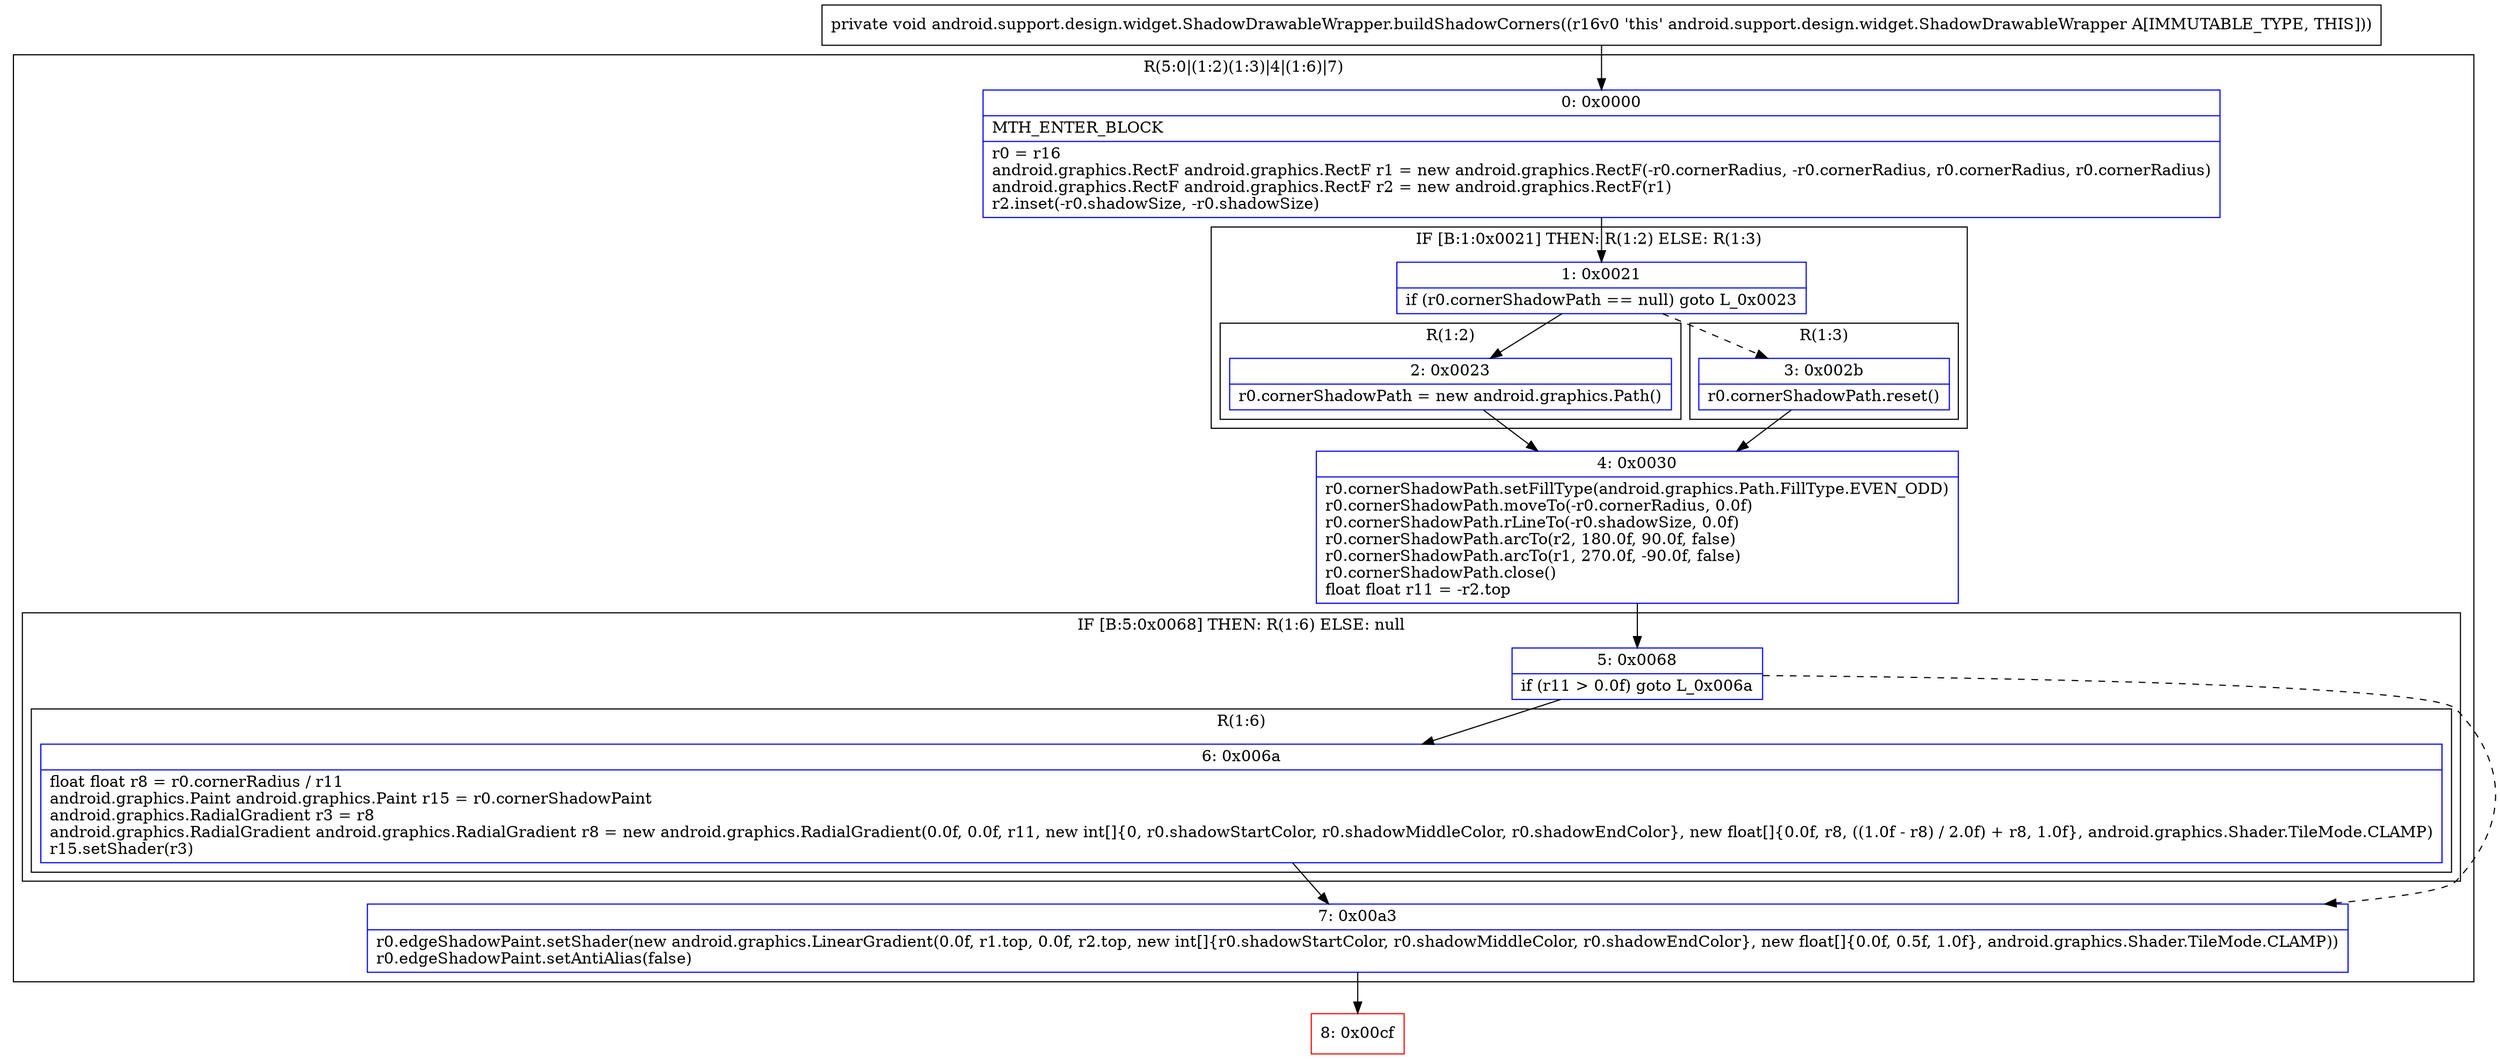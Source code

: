 digraph "CFG forandroid.support.design.widget.ShadowDrawableWrapper.buildShadowCorners()V" {
subgraph cluster_Region_588109933 {
label = "R(5:0|(1:2)(1:3)|4|(1:6)|7)";
node [shape=record,color=blue];
Node_0 [shape=record,label="{0\:\ 0x0000|MTH_ENTER_BLOCK\l|r0 = r16\landroid.graphics.RectF android.graphics.RectF r1 = new android.graphics.RectF(\-r0.cornerRadius, \-r0.cornerRadius, r0.cornerRadius, r0.cornerRadius)\landroid.graphics.RectF android.graphics.RectF r2 = new android.graphics.RectF(r1)\lr2.inset(\-r0.shadowSize, \-r0.shadowSize)\l}"];
subgraph cluster_IfRegion_270725058 {
label = "IF [B:1:0x0021] THEN: R(1:2) ELSE: R(1:3)";
node [shape=record,color=blue];
Node_1 [shape=record,label="{1\:\ 0x0021|if (r0.cornerShadowPath == null) goto L_0x0023\l}"];
subgraph cluster_Region_1728900271 {
label = "R(1:2)";
node [shape=record,color=blue];
Node_2 [shape=record,label="{2\:\ 0x0023|r0.cornerShadowPath = new android.graphics.Path()\l}"];
}
subgraph cluster_Region_1965908626 {
label = "R(1:3)";
node [shape=record,color=blue];
Node_3 [shape=record,label="{3\:\ 0x002b|r0.cornerShadowPath.reset()\l}"];
}
}
Node_4 [shape=record,label="{4\:\ 0x0030|r0.cornerShadowPath.setFillType(android.graphics.Path.FillType.EVEN_ODD)\lr0.cornerShadowPath.moveTo(\-r0.cornerRadius, 0.0f)\lr0.cornerShadowPath.rLineTo(\-r0.shadowSize, 0.0f)\lr0.cornerShadowPath.arcTo(r2, 180.0f, 90.0f, false)\lr0.cornerShadowPath.arcTo(r1, 270.0f, \-90.0f, false)\lr0.cornerShadowPath.close()\lfloat float r11 = \-r2.top\l}"];
subgraph cluster_IfRegion_1930932357 {
label = "IF [B:5:0x0068] THEN: R(1:6) ELSE: null";
node [shape=record,color=blue];
Node_5 [shape=record,label="{5\:\ 0x0068|if (r11 \> 0.0f) goto L_0x006a\l}"];
subgraph cluster_Region_834467558 {
label = "R(1:6)";
node [shape=record,color=blue];
Node_6 [shape=record,label="{6\:\ 0x006a|float float r8 = r0.cornerRadius \/ r11\landroid.graphics.Paint android.graphics.Paint r15 = r0.cornerShadowPaint\landroid.graphics.RadialGradient r3 = r8\landroid.graphics.RadialGradient android.graphics.RadialGradient r8 = new android.graphics.RadialGradient(0.0f, 0.0f, r11, new int[]\{0, r0.shadowStartColor, r0.shadowMiddleColor, r0.shadowEndColor\}, new float[]\{0.0f, r8, ((1.0f \- r8) \/ 2.0f) + r8, 1.0f\}, android.graphics.Shader.TileMode.CLAMP)\lr15.setShader(r3)\l}"];
}
}
Node_7 [shape=record,label="{7\:\ 0x00a3|r0.edgeShadowPaint.setShader(new android.graphics.LinearGradient(0.0f, r1.top, 0.0f, r2.top, new int[]\{r0.shadowStartColor, r0.shadowMiddleColor, r0.shadowEndColor\}, new float[]\{0.0f, 0.5f, 1.0f\}, android.graphics.Shader.TileMode.CLAMP))\lr0.edgeShadowPaint.setAntiAlias(false)\l}"];
}
Node_8 [shape=record,color=red,label="{8\:\ 0x00cf}"];
MethodNode[shape=record,label="{private void android.support.design.widget.ShadowDrawableWrapper.buildShadowCorners((r16v0 'this' android.support.design.widget.ShadowDrawableWrapper A[IMMUTABLE_TYPE, THIS])) }"];
MethodNode -> Node_0;
Node_0 -> Node_1;
Node_1 -> Node_2;
Node_1 -> Node_3[style=dashed];
Node_2 -> Node_4;
Node_3 -> Node_4;
Node_4 -> Node_5;
Node_5 -> Node_6;
Node_5 -> Node_7[style=dashed];
Node_6 -> Node_7;
Node_7 -> Node_8;
}

